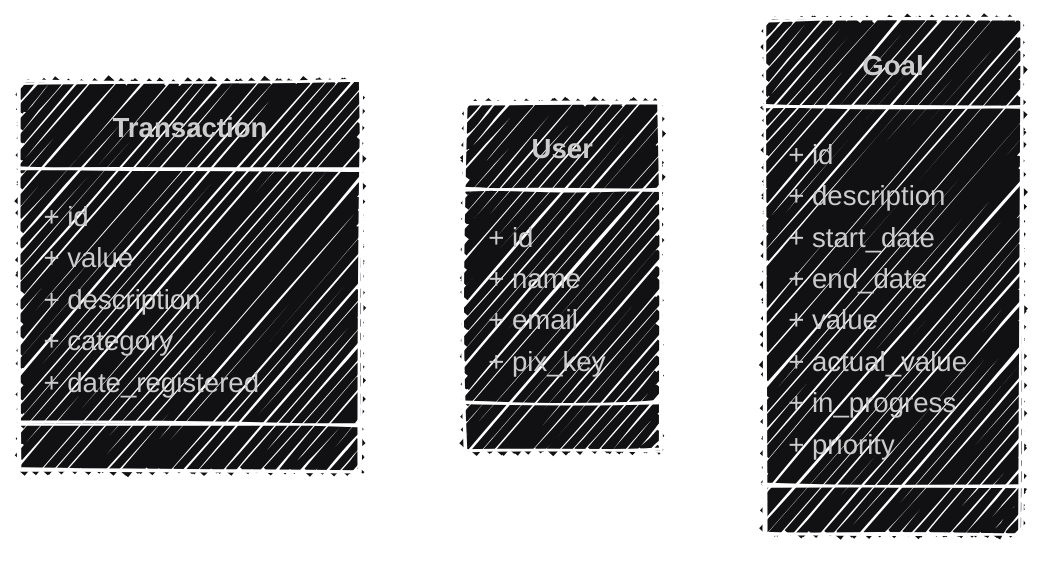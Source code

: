 ---
config:
  look: handDrawn
  theme: redux-dark
---
classDiagram
    class Transaction {
        + id
        + value
        + description
        + category
        + date_registered
    }
    class User {
        + id
        + name
        + email
        + pix_key
    }
    class Goal {
        + id
        + description
        + start_date
        + end_date
        + value
        + actual_value
        + in_progress
        + priority
    }